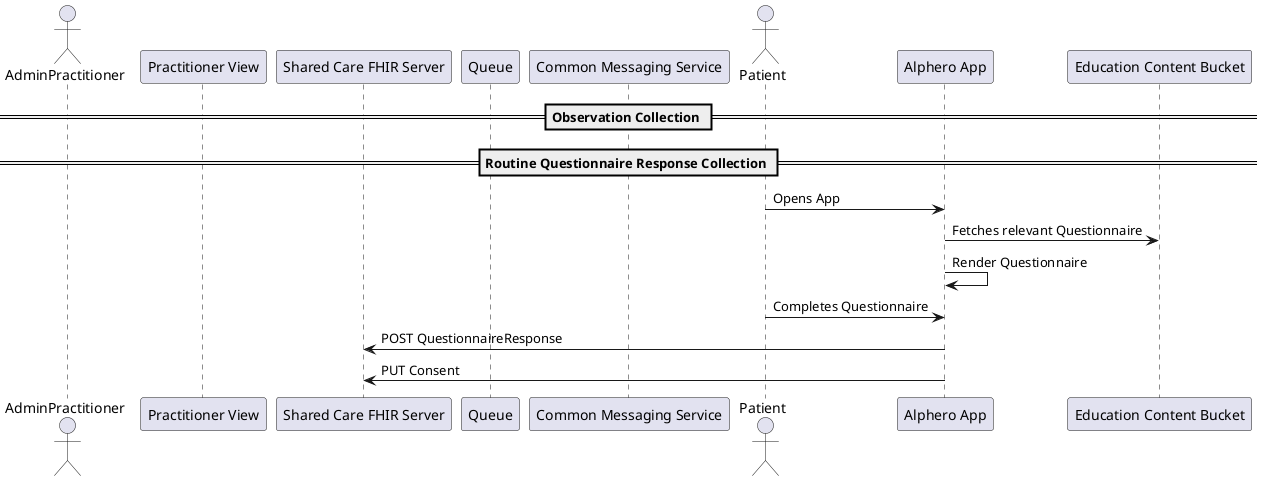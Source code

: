 @startuml
actor AdminPractitioner
participant "Practitioner View" as PV
participant "Shared Care FHIR Server" as FHIR
participant "Queue" as MQ
participant "Common Messaging Service" as CMS
actor Patient
participant "Alphero App" as App
participant "Education Content Bucket" as ECB


== Observation Collection == 


== Routine Questionnaire Response Collection ==
Patient -> App : Opens App
App -> ECB : Fetches relevant Questionnaire
App -> App : Render Questionnaire
Patient -> App : Completes Questionnaire
App -> FHIR : POST QuestionnaireResponse
App -> FHIR : PUT Consent

@enduml